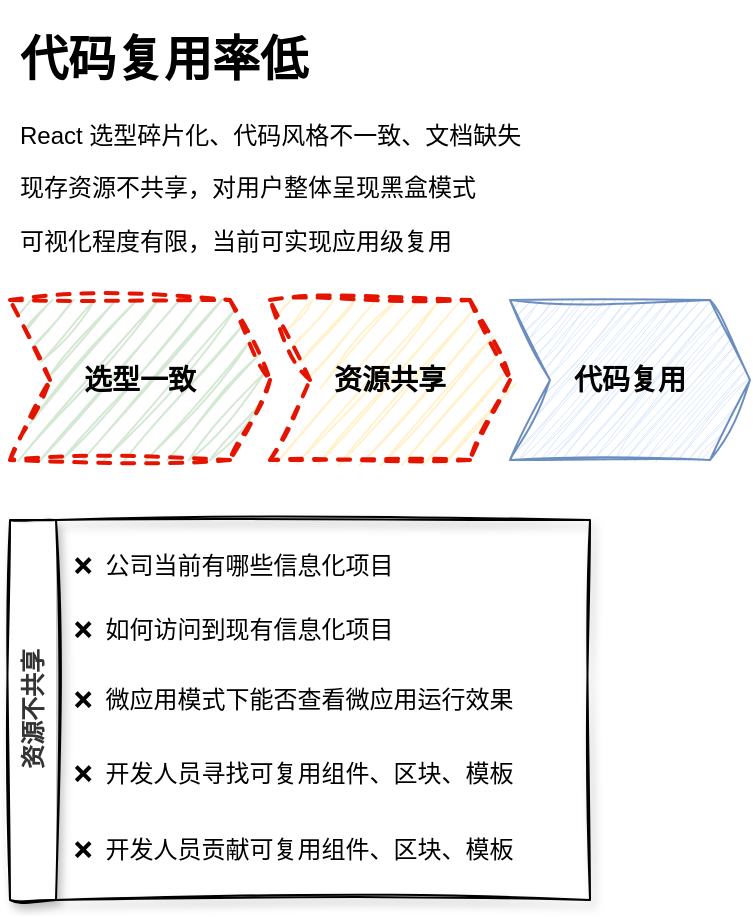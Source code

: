 <mxfile version="23.1.5" type="github">
  <diagram name="第 1 页" id="CUIfbz3CLsCVGXmxVW59">
    <mxGraphModel dx="1434" dy="758" grid="1" gridSize="10" guides="1" tooltips="1" connect="1" arrows="1" fold="1" page="1" pageScale="1" pageWidth="827" pageHeight="1169" math="0" shadow="0">
      <root>
        <mxCell id="0" />
        <mxCell id="1" parent="0" />
        <mxCell id="Z0QwcIs4Sw965_IRnIzo-2" value="&lt;h1&gt;代码复用率低&lt;/h1&gt;&lt;p&gt;React 选型碎片化、代码风格不一致、文档缺失&lt;/p&gt;&lt;p&gt;现存资源不共享，对用户整体呈现黑盒模式&lt;/p&gt;&lt;p&gt;可视化程度有限，当前可实现应用级复用&lt;/p&gt;" style="text;html=1;spacing=5;spacingTop=-20;whiteSpace=wrap;overflow=hidden;rounded=0;sketch=1;curveFitting=1;jiggle=2;shadow=0;" vertex="1" parent="1">
          <mxGeometry x="70" y="40" width="260" height="130" as="geometry" />
        </mxCell>
        <mxCell id="Z0QwcIs4Sw965_IRnIzo-3" value="选型一致" style="shape=step;perimeter=stepPerimeter;whiteSpace=wrap;html=1;fixedSize=1;fillColor=#d5e8d4;strokeColor=#E51400;fontStyle=1;fontSize=14;rounded=0;sketch=1;curveFitting=1;jiggle=2;shadow=0;dashed=1;strokeWidth=2;" vertex="1" parent="1">
          <mxGeometry x="70" y="180" width="130" height="80" as="geometry" />
        </mxCell>
        <mxCell id="Z0QwcIs4Sw965_IRnIzo-4" value="资源共享" style="shape=step;perimeter=stepPerimeter;whiteSpace=wrap;html=1;fixedSize=1;fillColor=#fff2cc;strokeColor=#E51400;fontStyle=1;fontSize=14;rounded=0;sketch=1;curveFitting=1;jiggle=2;shadow=0;dashed=1;strokeWidth=2;" vertex="1" parent="1">
          <mxGeometry x="200" y="180" width="120" height="80" as="geometry" />
        </mxCell>
        <mxCell id="Z0QwcIs4Sw965_IRnIzo-5" value="代码复用" style="shape=step;perimeter=stepPerimeter;whiteSpace=wrap;html=1;fixedSize=1;fillColor=#dae8fc;strokeColor=#6c8ebf;fontStyle=1;fontSize=14;rounded=0;sketch=1;curveFitting=1;jiggle=2;shadow=0;" vertex="1" parent="1">
          <mxGeometry x="320" y="180" width="120" height="80" as="geometry" />
        </mxCell>
        <mxCell id="Z0QwcIs4Sw965_IRnIzo-6" value="&lt;font color=&quot;#333333&quot;&gt;资源不共享&lt;/font&gt;" style="swimlane;horizontal=0;whiteSpace=wrap;html=1;sketch=1;curveFitting=1;jiggle=2;glass=0;shadow=1;" vertex="1" parent="1">
          <mxGeometry x="70" y="290" width="290" height="190" as="geometry" />
        </mxCell>
        <mxCell id="Z0QwcIs4Sw965_IRnIzo-7" value="❌&amp;nbsp; 公司当前有哪些信息化项目" style="text;html=1;align=left;verticalAlign=middle;resizable=0;points=[];autosize=1;strokeColor=none;fillColor=none;sketch=1;curveFitting=1;jiggle=2;glass=0;shadow=1;" vertex="1" parent="Z0QwcIs4Sw965_IRnIzo-6">
          <mxGeometry x="30" y="8" width="190" height="30" as="geometry" />
        </mxCell>
        <mxCell id="Z0QwcIs4Sw965_IRnIzo-9" value="❌&amp;nbsp; 如何访问到现有信息化项目" style="text;html=1;align=left;verticalAlign=middle;resizable=0;points=[];autosize=1;strokeColor=none;fillColor=none;sketch=1;curveFitting=1;jiggle=2;glass=0;shadow=1;" vertex="1" parent="Z0QwcIs4Sw965_IRnIzo-6">
          <mxGeometry x="30" y="40" width="190" height="30" as="geometry" />
        </mxCell>
        <mxCell id="Z0QwcIs4Sw965_IRnIzo-10" value="❌&amp;nbsp; 微应用模式下能否查看微应用运行效果" style="text;html=1;align=left;verticalAlign=middle;resizable=0;points=[];autosize=1;strokeColor=none;fillColor=none;sketch=1;curveFitting=1;jiggle=2;glass=0;shadow=1;" vertex="1" parent="Z0QwcIs4Sw965_IRnIzo-6">
          <mxGeometry x="30" y="75" width="250" height="30" as="geometry" />
        </mxCell>
        <mxCell id="Z0QwcIs4Sw965_IRnIzo-11" value="❌&amp;nbsp; 开发人员寻找可复用组件、区块、模板" style="text;html=1;align=left;verticalAlign=middle;resizable=0;points=[];autosize=1;strokeColor=none;fillColor=none;sketch=1;curveFitting=1;jiggle=2;glass=0;shadow=1;" vertex="1" parent="Z0QwcIs4Sw965_IRnIzo-6">
          <mxGeometry x="30" y="112" width="250" height="30" as="geometry" />
        </mxCell>
        <mxCell id="Z0QwcIs4Sw965_IRnIzo-12" value="❌&amp;nbsp; 开发人员贡献可复用组件、区块、模板" style="text;html=1;align=left;verticalAlign=middle;resizable=0;points=[];autosize=1;strokeColor=none;fillColor=none;sketch=1;curveFitting=1;jiggle=2;glass=0;shadow=1;" vertex="1" parent="Z0QwcIs4Sw965_IRnIzo-6">
          <mxGeometry x="30" y="150" width="250" height="30" as="geometry" />
        </mxCell>
      </root>
    </mxGraphModel>
  </diagram>
</mxfile>
